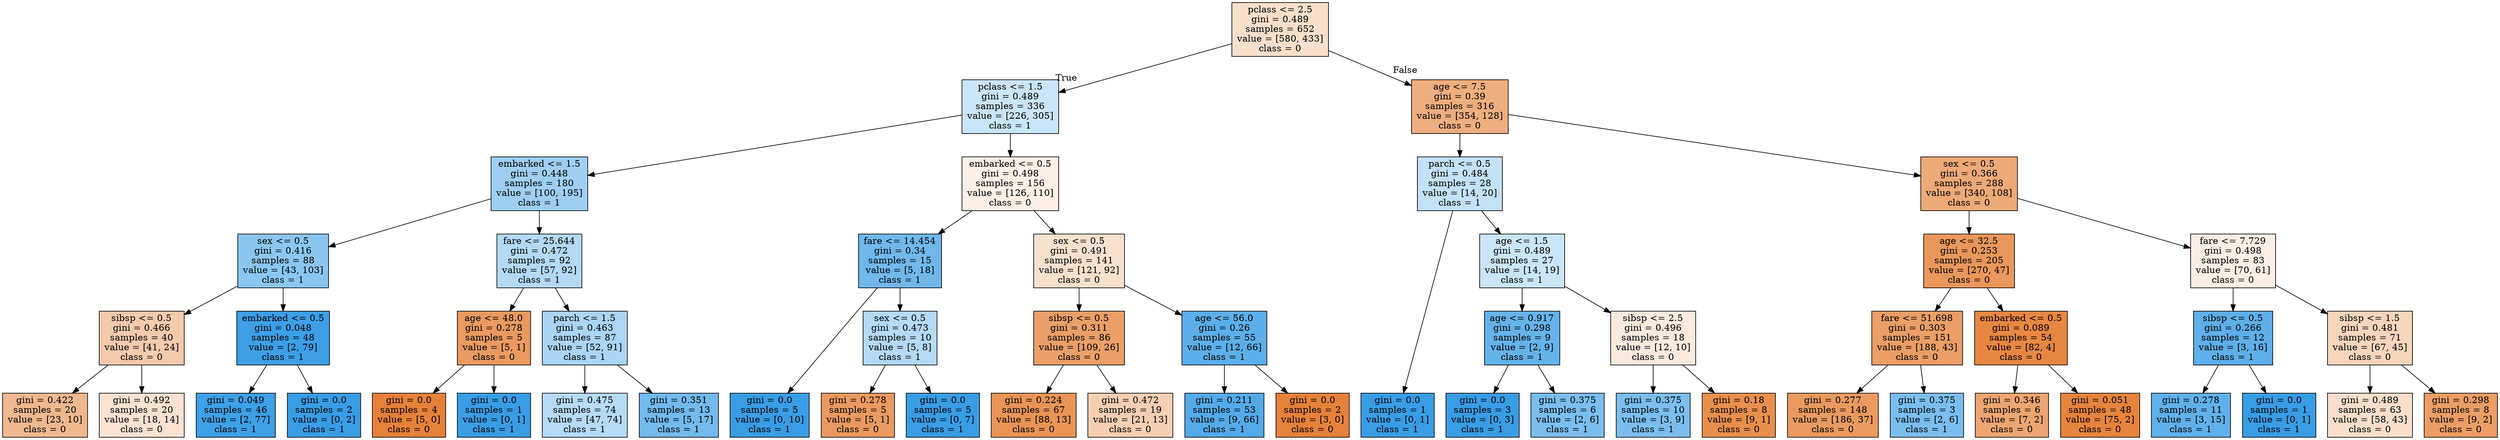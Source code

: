 digraph Tree {
node [shape=box, style="filled", color="black"] ;
graph [ranksep=equally, splines=polyline] ;
0 [label="pclass <= 2.5\ngini = 0.489\nsamples = 652\nvalue = [580, 433]\nclass = 0", fillcolor="#e5813941"] ;
1 [label="pclass <= 1.5\ngini = 0.489\nsamples = 336\nvalue = [226, 305]\nclass = 1", fillcolor="#399de542"] ;
0 -> 1 [labeldistance=2.5, labelangle=45, headlabel="True"] ;
2 [label="embarked <= 1.5\ngini = 0.448\nsamples = 180\nvalue = [100, 195]\nclass = 1", fillcolor="#399de57c"] ;
1 -> 2 ;
3 [label="sex <= 0.5\ngini = 0.416\nsamples = 88\nvalue = [43, 103]\nclass = 1", fillcolor="#399de595"] ;
2 -> 3 ;
4 [label="sibsp <= 0.5\ngini = 0.466\nsamples = 40\nvalue = [41, 24]\nclass = 0", fillcolor="#e581396a"] ;
3 -> 4 ;
5 [label="gini = 0.422\nsamples = 20\nvalue = [23, 10]\nclass = 0", fillcolor="#e5813990"] ;
4 -> 5 ;
6 [label="gini = 0.492\nsamples = 20\nvalue = [18, 14]\nclass = 0", fillcolor="#e5813939"] ;
4 -> 6 ;
7 [label="embarked <= 0.5\ngini = 0.048\nsamples = 48\nvalue = [2, 79]\nclass = 1", fillcolor="#399de5f9"] ;
3 -> 7 ;
8 [label="gini = 0.049\nsamples = 46\nvalue = [2, 77]\nclass = 1", fillcolor="#399de5f8"] ;
7 -> 8 ;
9 [label="gini = 0.0\nsamples = 2\nvalue = [0, 2]\nclass = 1", fillcolor="#399de5ff"] ;
7 -> 9 ;
10 [label="fare <= 25.644\ngini = 0.472\nsamples = 92\nvalue = [57, 92]\nclass = 1", fillcolor="#399de561"] ;
2 -> 10 ;
11 [label="age <= 48.0\ngini = 0.278\nsamples = 5\nvalue = [5, 1]\nclass = 0", fillcolor="#e58139cc"] ;
10 -> 11 ;
12 [label="gini = 0.0\nsamples = 4\nvalue = [5, 0]\nclass = 0", fillcolor="#e58139ff"] ;
11 -> 12 ;
13 [label="gini = 0.0\nsamples = 1\nvalue = [0, 1]\nclass = 1", fillcolor="#399de5ff"] ;
11 -> 13 ;
14 [label="parch <= 1.5\ngini = 0.463\nsamples = 87\nvalue = [52, 91]\nclass = 1", fillcolor="#399de56d"] ;
10 -> 14 ;
15 [label="gini = 0.475\nsamples = 74\nvalue = [47, 74]\nclass = 1", fillcolor="#399de55d"] ;
14 -> 15 ;
16 [label="gini = 0.351\nsamples = 13\nvalue = [5, 17]\nclass = 1", fillcolor="#399de5b4"] ;
14 -> 16 ;
17 [label="embarked <= 0.5\ngini = 0.498\nsamples = 156\nvalue = [126, 110]\nclass = 0", fillcolor="#e5813920"] ;
1 -> 17 ;
18 [label="fare <= 14.454\ngini = 0.34\nsamples = 15\nvalue = [5, 18]\nclass = 1", fillcolor="#399de5b8"] ;
17 -> 18 ;
19 [label="gini = 0.0\nsamples = 5\nvalue = [0, 10]\nclass = 1", fillcolor="#399de5ff"] ;
18 -> 19 ;
20 [label="sex <= 0.5\ngini = 0.473\nsamples = 10\nvalue = [5, 8]\nclass = 1", fillcolor="#399de560"] ;
18 -> 20 ;
21 [label="gini = 0.278\nsamples = 5\nvalue = [5, 1]\nclass = 0", fillcolor="#e58139cc"] ;
20 -> 21 ;
22 [label="gini = 0.0\nsamples = 5\nvalue = [0, 7]\nclass = 1", fillcolor="#399de5ff"] ;
20 -> 22 ;
23 [label="sex <= 0.5\ngini = 0.491\nsamples = 141\nvalue = [121, 92]\nclass = 0", fillcolor="#e581393d"] ;
17 -> 23 ;
24 [label="sibsp <= 0.5\ngini = 0.311\nsamples = 86\nvalue = [109, 26]\nclass = 0", fillcolor="#e58139c2"] ;
23 -> 24 ;
25 [label="gini = 0.224\nsamples = 67\nvalue = [88, 13]\nclass = 0", fillcolor="#e58139d9"] ;
24 -> 25 ;
26 [label="gini = 0.472\nsamples = 19\nvalue = [21, 13]\nclass = 0", fillcolor="#e5813961"] ;
24 -> 26 ;
27 [label="age <= 56.0\ngini = 0.26\nsamples = 55\nvalue = [12, 66]\nclass = 1", fillcolor="#399de5d1"] ;
23 -> 27 ;
28 [label="gini = 0.211\nsamples = 53\nvalue = [9, 66]\nclass = 1", fillcolor="#399de5dc"] ;
27 -> 28 ;
29 [label="gini = 0.0\nsamples = 2\nvalue = [3, 0]\nclass = 0", fillcolor="#e58139ff"] ;
27 -> 29 ;
30 [label="age <= 7.5\ngini = 0.39\nsamples = 316\nvalue = [354, 128]\nclass = 0", fillcolor="#e58139a3"] ;
0 -> 30 [labeldistance=2.5, labelangle=-45, headlabel="False"] ;
31 [label="parch <= 0.5\ngini = 0.484\nsamples = 28\nvalue = [14, 20]\nclass = 1", fillcolor="#399de54d"] ;
30 -> 31 ;
32 [label="gini = 0.0\nsamples = 1\nvalue = [0, 1]\nclass = 1", fillcolor="#399de5ff"] ;
31 -> 32 ;
33 [label="age <= 1.5\ngini = 0.489\nsamples = 27\nvalue = [14, 19]\nclass = 1", fillcolor="#399de543"] ;
31 -> 33 ;
34 [label="age <= 0.917\ngini = 0.298\nsamples = 9\nvalue = [2, 9]\nclass = 1", fillcolor="#399de5c6"] ;
33 -> 34 ;
35 [label="gini = 0.0\nsamples = 3\nvalue = [0, 3]\nclass = 1", fillcolor="#399de5ff"] ;
34 -> 35 ;
36 [label="gini = 0.375\nsamples = 6\nvalue = [2, 6]\nclass = 1", fillcolor="#399de5aa"] ;
34 -> 36 ;
37 [label="sibsp <= 2.5\ngini = 0.496\nsamples = 18\nvalue = [12, 10]\nclass = 0", fillcolor="#e581392a"] ;
33 -> 37 ;
38 [label="gini = 0.375\nsamples = 10\nvalue = [3, 9]\nclass = 1", fillcolor="#399de5aa"] ;
37 -> 38 ;
39 [label="gini = 0.18\nsamples = 8\nvalue = [9, 1]\nclass = 0", fillcolor="#e58139e3"] ;
37 -> 39 ;
40 [label="sex <= 0.5\ngini = 0.366\nsamples = 288\nvalue = [340, 108]\nclass = 0", fillcolor="#e58139ae"] ;
30 -> 40 ;
41 [label="age <= 32.5\ngini = 0.253\nsamples = 205\nvalue = [270, 47]\nclass = 0", fillcolor="#e58139d3"] ;
40 -> 41 ;
42 [label="fare <= 51.698\ngini = 0.303\nsamples = 151\nvalue = [188, 43]\nclass = 0", fillcolor="#e58139c5"] ;
41 -> 42 ;
43 [label="gini = 0.277\nsamples = 148\nvalue = [186, 37]\nclass = 0", fillcolor="#e58139cc"] ;
42 -> 43 ;
44 [label="gini = 0.375\nsamples = 3\nvalue = [2, 6]\nclass = 1", fillcolor="#399de5aa"] ;
42 -> 44 ;
45 [label="embarked <= 0.5\ngini = 0.089\nsamples = 54\nvalue = [82, 4]\nclass = 0", fillcolor="#e58139f3"] ;
41 -> 45 ;
46 [label="gini = 0.346\nsamples = 6\nvalue = [7, 2]\nclass = 0", fillcolor="#e58139b6"] ;
45 -> 46 ;
47 [label="gini = 0.051\nsamples = 48\nvalue = [75, 2]\nclass = 0", fillcolor="#e58139f8"] ;
45 -> 47 ;
48 [label="fare <= 7.729\ngini = 0.498\nsamples = 83\nvalue = [70, 61]\nclass = 0", fillcolor="#e5813921"] ;
40 -> 48 ;
49 [label="sibsp <= 0.5\ngini = 0.266\nsamples = 12\nvalue = [3, 16]\nclass = 1", fillcolor="#399de5cf"] ;
48 -> 49 ;
50 [label="gini = 0.278\nsamples = 11\nvalue = [3, 15]\nclass = 1", fillcolor="#399de5cc"] ;
49 -> 50 ;
51 [label="gini = 0.0\nsamples = 1\nvalue = [0, 1]\nclass = 1", fillcolor="#399de5ff"] ;
49 -> 51 ;
52 [label="sibsp <= 1.5\ngini = 0.481\nsamples = 71\nvalue = [67, 45]\nclass = 0", fillcolor="#e5813954"] ;
48 -> 52 ;
53 [label="gini = 0.489\nsamples = 63\nvalue = [58, 43]\nclass = 0", fillcolor="#e5813942"] ;
52 -> 53 ;
54 [label="gini = 0.298\nsamples = 8\nvalue = [9, 2]\nclass = 0", fillcolor="#e58139c6"] ;
52 -> 54 ;
{rank=same ; 0} ;
{rank=same ; 1; 30} ;
{rank=same ; 2; 17; 31; 40} ;
{rank=same ; 3; 10; 18; 23; 33; 41; 48} ;
{rank=same ; 4; 7; 11; 14; 20; 24; 27; 34; 37; 42; 45; 49; 52} ;
{rank=same ; 5; 6; 8; 9; 12; 13; 15; 16; 19; 21; 22; 25; 26; 28; 29; 32; 35; 36; 38; 39; 43; 44; 46; 47; 50; 51; 53; 54} ;
}